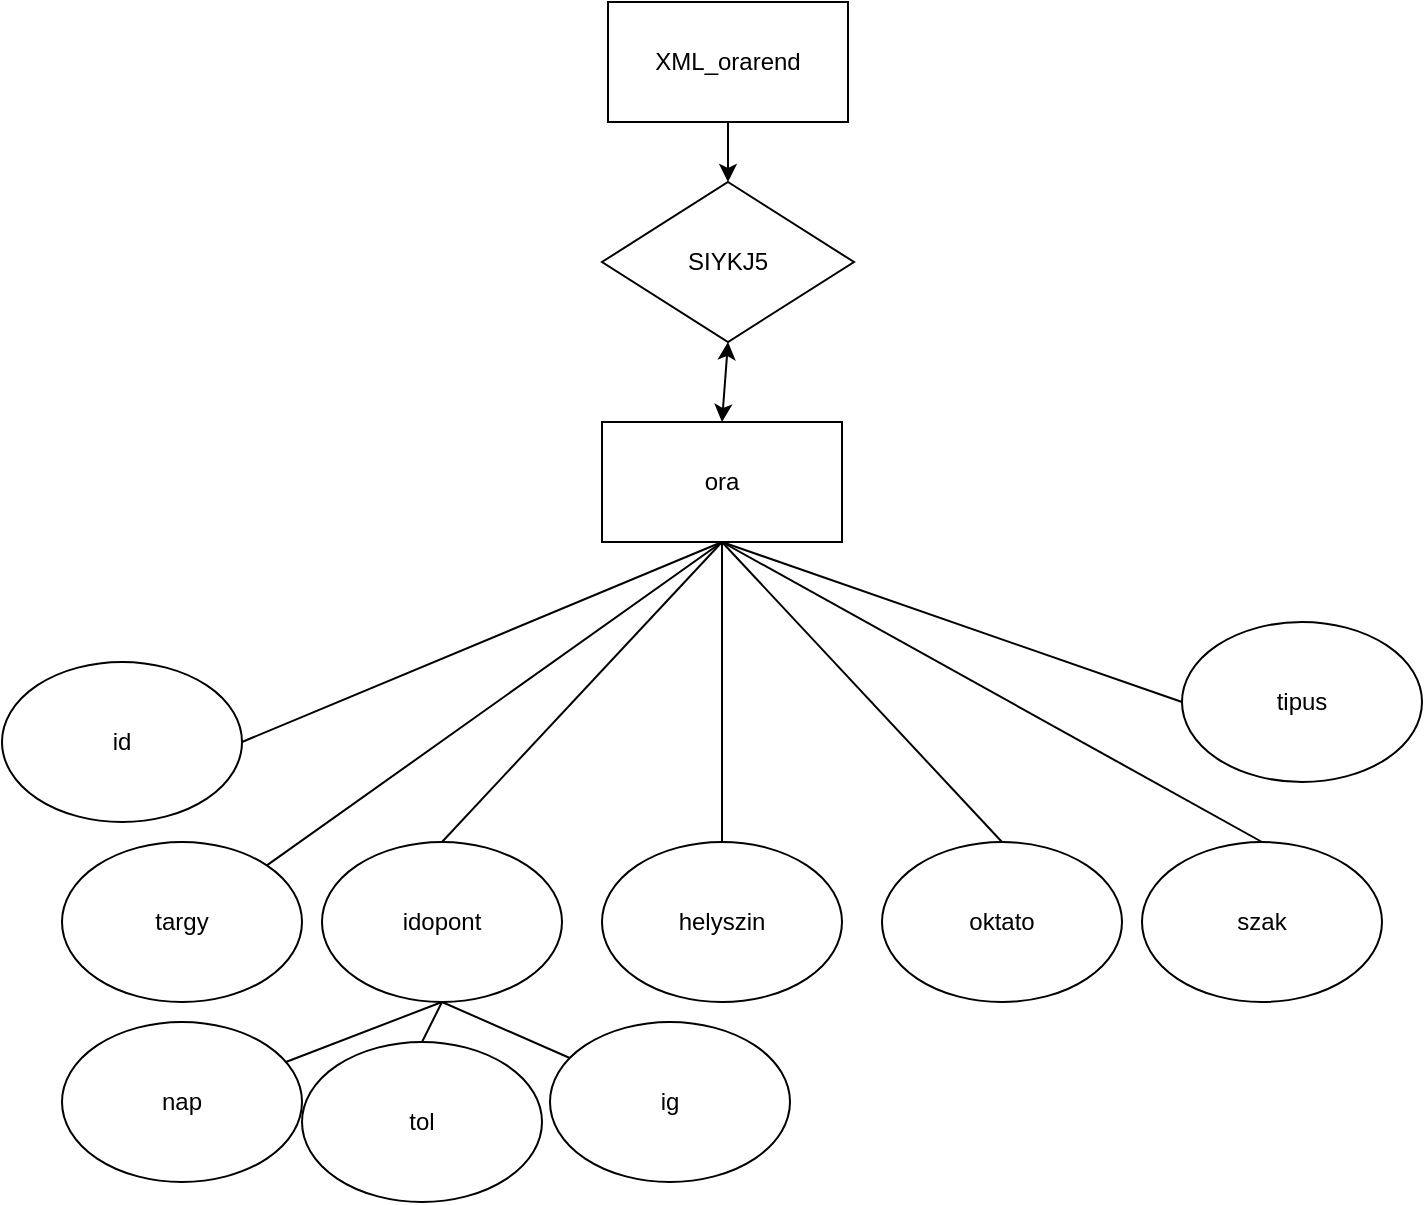 <mxfile version="26.1.0">
  <diagram name="Page-1" id="GAXhWgXY3Mdr9NYjEp-w">
    <mxGraphModel dx="1235" dy="624" grid="1" gridSize="10" guides="1" tooltips="1" connect="1" arrows="1" fold="1" page="1" pageScale="1" pageWidth="827" pageHeight="1169" math="0" shadow="0">
      <root>
        <mxCell id="0" />
        <mxCell id="1" parent="0" />
        <mxCell id="6AWZt8sm1g47SUFo5E9d-10" value="targy" style="ellipse;whiteSpace=wrap;html=1;" vertex="1" parent="1">
          <mxGeometry x="110" y="420" width="120" height="80" as="geometry" />
        </mxCell>
        <mxCell id="6AWZt8sm1g47SUFo5E9d-11" value="idopont" style="ellipse;whiteSpace=wrap;html=1;" vertex="1" parent="1">
          <mxGeometry x="240" y="420" width="120" height="80" as="geometry" />
        </mxCell>
        <mxCell id="6AWZt8sm1g47SUFo5E9d-12" value="helyszin" style="ellipse;whiteSpace=wrap;html=1;" vertex="1" parent="1">
          <mxGeometry x="380" y="420" width="120" height="80" as="geometry" />
        </mxCell>
        <mxCell id="6AWZt8sm1g47SUFo5E9d-13" value="oktato" style="ellipse;whiteSpace=wrap;html=1;" vertex="1" parent="1">
          <mxGeometry x="520" y="420" width="120" height="80" as="geometry" />
        </mxCell>
        <mxCell id="6AWZt8sm1g47SUFo5E9d-14" value="szak" style="ellipse;whiteSpace=wrap;html=1;" vertex="1" parent="1">
          <mxGeometry x="650" y="420" width="120" height="80" as="geometry" />
        </mxCell>
        <mxCell id="6AWZt8sm1g47SUFo5E9d-15" value="" style="endArrow=none;html=1;rounded=0;exitX=1;exitY=0;exitDx=0;exitDy=0;entryX=0.5;entryY=1;entryDx=0;entryDy=0;" edge="1" parent="1" source="6AWZt8sm1g47SUFo5E9d-10">
          <mxGeometry width="50" height="50" relative="1" as="geometry">
            <mxPoint x="210" y="410" as="sourcePoint" />
            <mxPoint x="440" y="270" as="targetPoint" />
          </mxGeometry>
        </mxCell>
        <mxCell id="6AWZt8sm1g47SUFo5E9d-16" value="" style="endArrow=none;html=1;rounded=0;exitX=0.5;exitY=0;exitDx=0;exitDy=0;entryX=0.5;entryY=1;entryDx=0;entryDy=0;" edge="1" parent="1" source="6AWZt8sm1g47SUFo5E9d-11">
          <mxGeometry width="50" height="50" relative="1" as="geometry">
            <mxPoint x="310" y="410" as="sourcePoint" />
            <mxPoint x="440" y="270" as="targetPoint" />
          </mxGeometry>
        </mxCell>
        <mxCell id="6AWZt8sm1g47SUFo5E9d-17" value="" style="endArrow=none;html=1;rounded=0;exitX=0.5;exitY=0;exitDx=0;exitDy=0;" edge="1" parent="1" source="6AWZt8sm1g47SUFo5E9d-12">
          <mxGeometry width="50" height="50" relative="1" as="geometry">
            <mxPoint x="450" y="410" as="sourcePoint" />
            <mxPoint x="440" y="270" as="targetPoint" />
          </mxGeometry>
        </mxCell>
        <mxCell id="6AWZt8sm1g47SUFo5E9d-18" value="" style="endArrow=none;html=1;rounded=0;entryX=0.5;entryY=1;entryDx=0;entryDy=0;exitX=0.5;exitY=0;exitDx=0;exitDy=0;" edge="1" parent="1" source="6AWZt8sm1g47SUFo5E9d-13">
          <mxGeometry width="50" height="50" relative="1" as="geometry">
            <mxPoint x="550" y="410" as="sourcePoint" />
            <mxPoint x="440" y="270" as="targetPoint" />
          </mxGeometry>
        </mxCell>
        <mxCell id="6AWZt8sm1g47SUFo5E9d-19" value="" style="endArrow=none;html=1;rounded=0;exitX=0.5;exitY=0;exitDx=0;exitDy=0;" edge="1" parent="1" source="6AWZt8sm1g47SUFo5E9d-14">
          <mxGeometry width="50" height="50" relative="1" as="geometry">
            <mxPoint x="670" y="410" as="sourcePoint" />
            <mxPoint x="440" y="270" as="targetPoint" />
          </mxGeometry>
        </mxCell>
        <mxCell id="6AWZt8sm1g47SUFo5E9d-22" value="tol" style="ellipse;whiteSpace=wrap;html=1;" vertex="1" parent="1">
          <mxGeometry x="230" y="520" width="120" height="80" as="geometry" />
        </mxCell>
        <mxCell id="6AWZt8sm1g47SUFo5E9d-23" value="ig" style="ellipse;whiteSpace=wrap;html=1;" vertex="1" parent="1">
          <mxGeometry x="354" y="510" width="120" height="80" as="geometry" />
        </mxCell>
        <mxCell id="6AWZt8sm1g47SUFo5E9d-24" value="nap" style="ellipse;whiteSpace=wrap;html=1;" vertex="1" parent="1">
          <mxGeometry x="110" y="510" width="120" height="80" as="geometry" />
        </mxCell>
        <mxCell id="6AWZt8sm1g47SUFo5E9d-34" value="" style="endArrow=none;html=1;rounded=0;entryX=0.5;entryY=1;entryDx=0;entryDy=0;" edge="1" parent="1" source="6AWZt8sm1g47SUFo5E9d-24" target="6AWZt8sm1g47SUFo5E9d-11">
          <mxGeometry width="50" height="50" relative="1" as="geometry">
            <mxPoint x="400" y="480" as="sourcePoint" />
            <mxPoint x="250" y="510" as="targetPoint" />
          </mxGeometry>
        </mxCell>
        <mxCell id="6AWZt8sm1g47SUFo5E9d-35" value="" style="endArrow=none;html=1;rounded=0;entryX=0.5;entryY=1;entryDx=0;entryDy=0;exitX=0.5;exitY=0;exitDx=0;exitDy=0;" edge="1" parent="1" source="6AWZt8sm1g47SUFo5E9d-22" target="6AWZt8sm1g47SUFo5E9d-11">
          <mxGeometry width="50" height="50" relative="1" as="geometry">
            <mxPoint x="205" y="557" as="sourcePoint" />
            <mxPoint x="268" y="498" as="targetPoint" />
          </mxGeometry>
        </mxCell>
        <mxCell id="6AWZt8sm1g47SUFo5E9d-36" value="" style="endArrow=none;html=1;rounded=0;entryX=0.5;entryY=1;entryDx=0;entryDy=0;" edge="1" parent="1" source="6AWZt8sm1g47SUFo5E9d-23" target="6AWZt8sm1g47SUFo5E9d-11">
          <mxGeometry width="50" height="50" relative="1" as="geometry">
            <mxPoint x="300" y="540" as="sourcePoint" />
            <mxPoint x="310" y="510" as="targetPoint" />
          </mxGeometry>
        </mxCell>
        <mxCell id="6AWZt8sm1g47SUFo5E9d-54" value="ora" style="rounded=0;whiteSpace=wrap;html=1;" vertex="1" parent="1">
          <mxGeometry x="380" y="210" width="120" height="60" as="geometry" />
        </mxCell>
        <mxCell id="6AWZt8sm1g47SUFo5E9d-55" value="XML_orarend" style="rounded=0;whiteSpace=wrap;html=1;" vertex="1" parent="1">
          <mxGeometry x="383" width="120" height="60" as="geometry" />
        </mxCell>
        <mxCell id="6AWZt8sm1g47SUFo5E9d-56" value="SIYKJ5" style="rhombus;whiteSpace=wrap;html=1;" vertex="1" parent="1">
          <mxGeometry x="380" y="90" width="126" height="80" as="geometry" />
        </mxCell>
        <mxCell id="6AWZt8sm1g47SUFo5E9d-57" value="" style="endArrow=classic;html=1;rounded=0;entryX=0.5;entryY=0;entryDx=0;entryDy=0;exitX=0.5;exitY=1;exitDx=0;exitDy=0;" edge="1" parent="1" source="6AWZt8sm1g47SUFo5E9d-55" target="6AWZt8sm1g47SUFo5E9d-56">
          <mxGeometry width="50" height="50" relative="1" as="geometry">
            <mxPoint x="360" y="300" as="sourcePoint" />
            <mxPoint x="410" y="250" as="targetPoint" />
          </mxGeometry>
        </mxCell>
        <mxCell id="6AWZt8sm1g47SUFo5E9d-58" value="" style="endArrow=classic;startArrow=classic;html=1;rounded=0;entryX=0.5;entryY=0;entryDx=0;entryDy=0;exitX=0.5;exitY=1;exitDx=0;exitDy=0;" edge="1" parent="1" source="6AWZt8sm1g47SUFo5E9d-56" target="6AWZt8sm1g47SUFo5E9d-54">
          <mxGeometry width="50" height="50" relative="1" as="geometry">
            <mxPoint x="360" y="300" as="sourcePoint" />
            <mxPoint x="410" y="250" as="targetPoint" />
          </mxGeometry>
        </mxCell>
        <mxCell id="6AWZt8sm1g47SUFo5E9d-59" value="id" style="ellipse;whiteSpace=wrap;html=1;" vertex="1" parent="1">
          <mxGeometry x="80" y="330" width="120" height="80" as="geometry" />
        </mxCell>
        <mxCell id="6AWZt8sm1g47SUFo5E9d-61" value="tipus" style="ellipse;whiteSpace=wrap;html=1;" vertex="1" parent="1">
          <mxGeometry x="670" y="310" width="120" height="80" as="geometry" />
        </mxCell>
        <mxCell id="6AWZt8sm1g47SUFo5E9d-62" value="" style="endArrow=none;html=1;rounded=0;entryX=0.5;entryY=1;entryDx=0;entryDy=0;exitX=1;exitY=0.5;exitDx=0;exitDy=0;" edge="1" parent="1" source="6AWZt8sm1g47SUFo5E9d-59" target="6AWZt8sm1g47SUFo5E9d-54">
          <mxGeometry width="50" height="50" relative="1" as="geometry">
            <mxPoint x="360" y="420" as="sourcePoint" />
            <mxPoint x="410" y="370" as="targetPoint" />
          </mxGeometry>
        </mxCell>
        <mxCell id="6AWZt8sm1g47SUFo5E9d-63" value="" style="endArrow=none;html=1;rounded=0;entryX=0;entryY=0.5;entryDx=0;entryDy=0;exitX=0.5;exitY=1;exitDx=0;exitDy=0;" edge="1" parent="1" source="6AWZt8sm1g47SUFo5E9d-54" target="6AWZt8sm1g47SUFo5E9d-61">
          <mxGeometry width="50" height="50" relative="1" as="geometry">
            <mxPoint x="360" y="420" as="sourcePoint" />
            <mxPoint x="410" y="370" as="targetPoint" />
          </mxGeometry>
        </mxCell>
      </root>
    </mxGraphModel>
  </diagram>
</mxfile>
